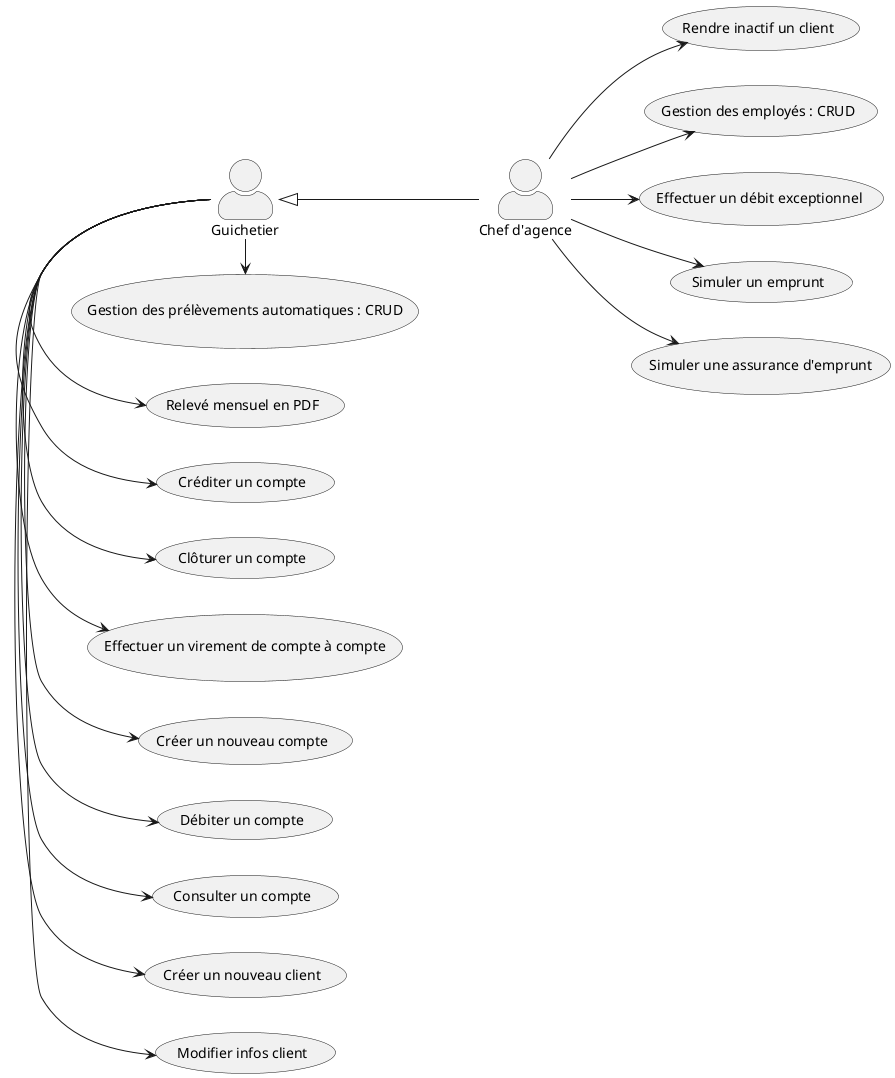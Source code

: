 @startuml usecase_v0_besoins
left to right direction
skinparam actorStyle awesome
"Guichetier" as G
"Chef d'agence" as C
:G: -> (Modifier infos client)
:G: -> (Créer un nouveau client)
:G: -> (Consulter un compte)
:G: -> (Débiter un compte)
:G: -> (Créer un nouveau compte)
:G: -> (Effectuer un virement de compte à compte)
:G: -> (Clôturer un compte)
:G: -> (Créditer un compte)
:G: -> (Relevé mensuel en PDF)
:G: -> (Gestion des prélèvements automatiques : CRUD)

G <|-- C

:C: --> (Rendre inactif un client)
:C: --> (Gestion des employés : CRUD)
:C: --> (Effectuer un débit exceptionnel)
:C: --> (Simuler un emprunt)
:C: --> (Simuler une assurance d'emprunt)

@enduml
